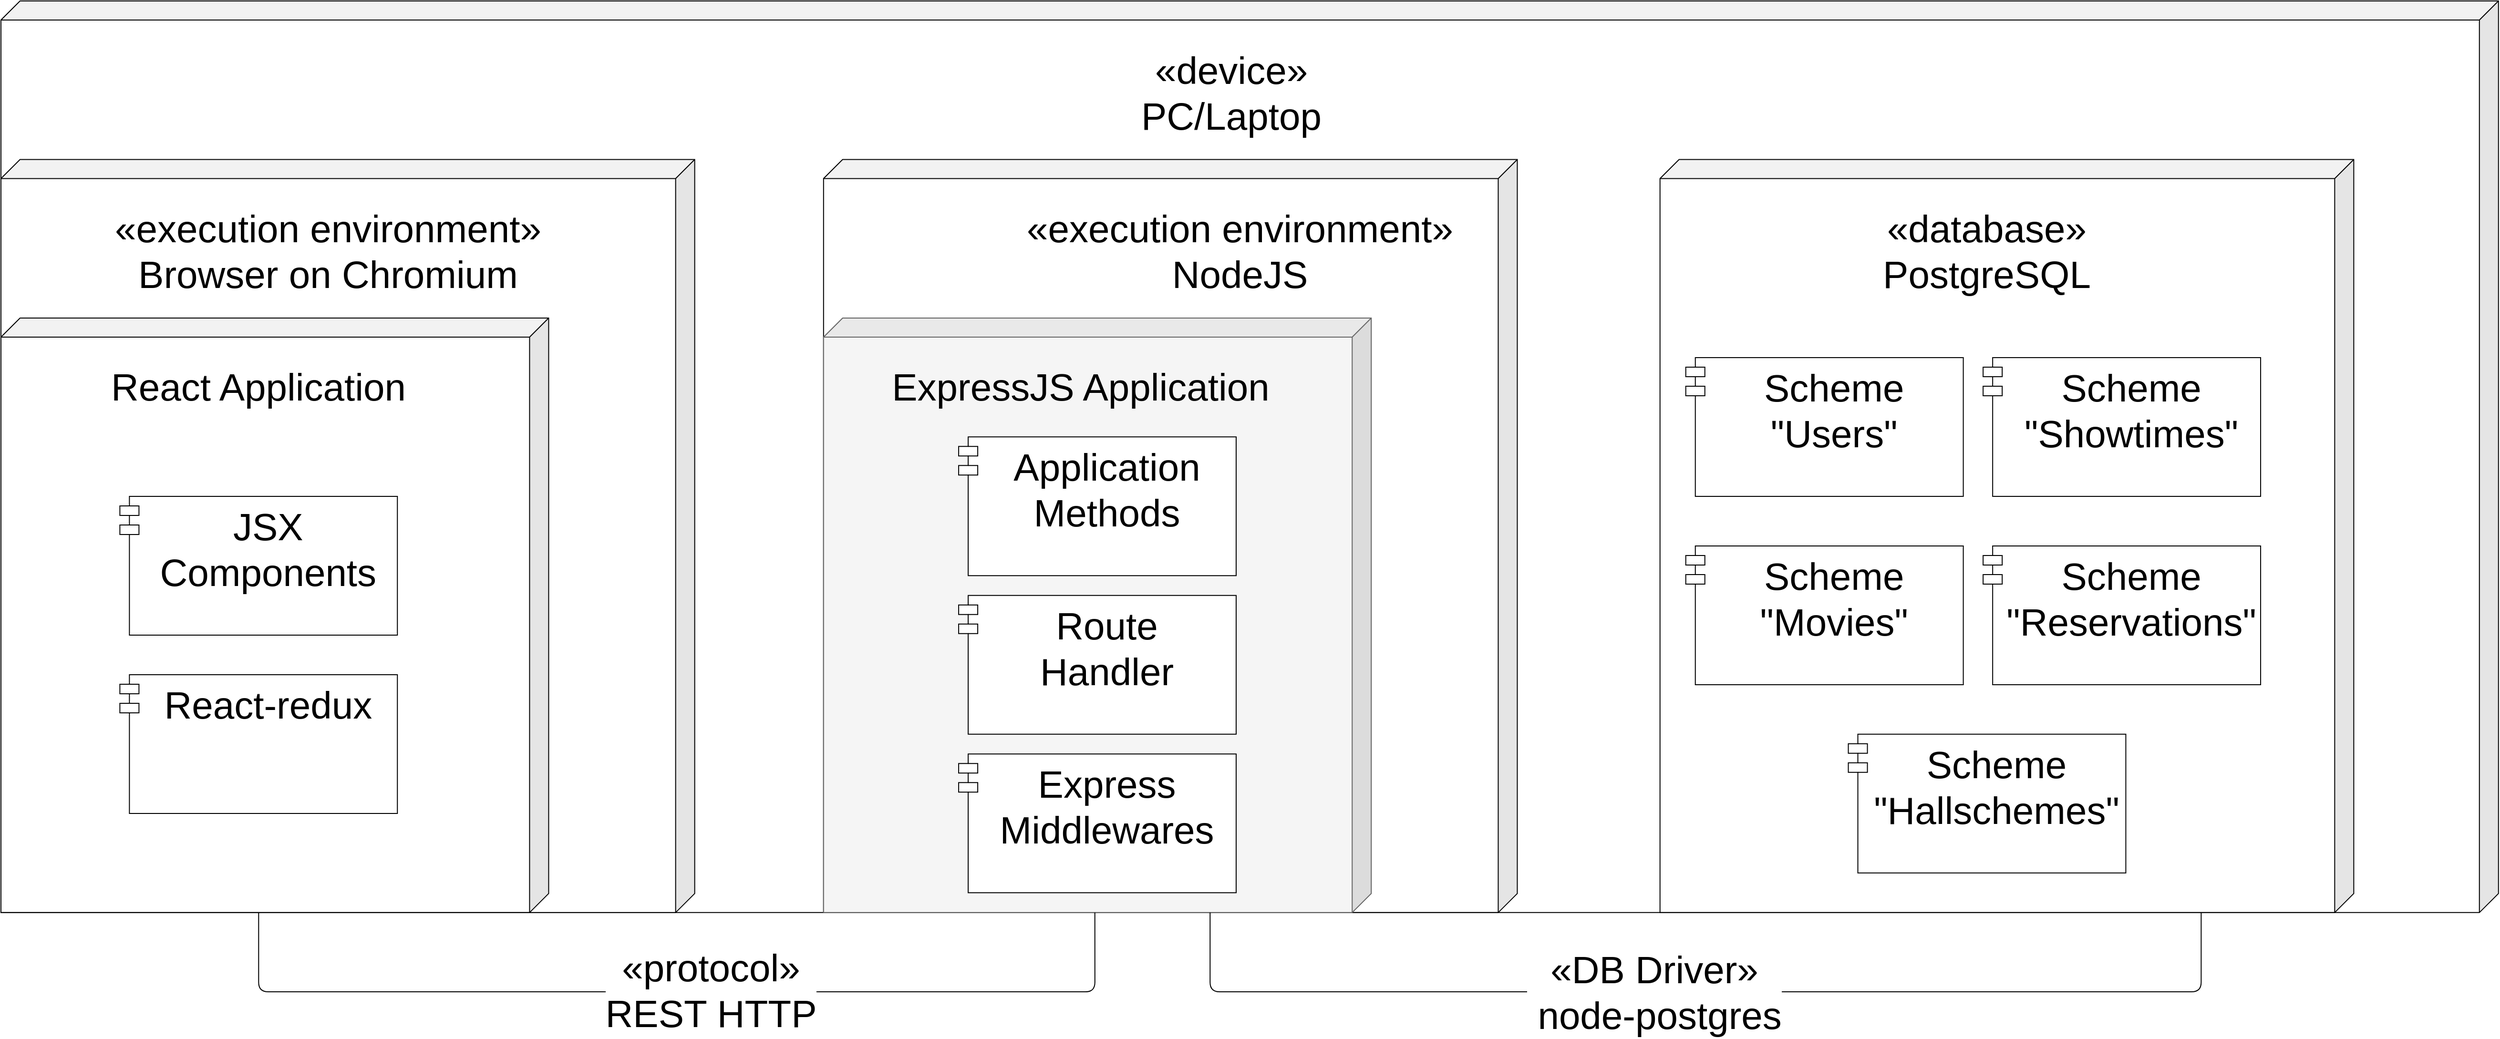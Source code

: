 <mxfile compressed="false" version="15.9.6" type="device">
  <diagram name="Page-1" id="e7e014a7-5840-1c2e-5031-d8a46d1fe8dd">
    <mxGraphModel dx="4329" dy="1747" grid="1" gridSize="10" guides="1" tooltips="1" connect="1" arrows="1" fold="1" page="1" pageScale="1" pageWidth="1169" pageHeight="826" background="#ffffff" math="0" shadow="0">
      <root>
        <mxCell id="0" />
        <mxCell id="1" parent="0" />
        <mxCell id="htOqAZJMkgFXpFxrz-X8-2" value="" style="group" vertex="1" connectable="0" parent="1">
          <mxGeometry x="-100" y="100" width="2618.4" height="1039.05" as="geometry" />
        </mxCell>
        <mxCell id="0K92tgQqKM5XLM2mHAEs-52" value="" style="group;fontSize=40;" parent="htOqAZJMkgFXpFxrz-X8-2" vertex="1" connectable="0">
          <mxGeometry width="2618.4" height="955.926" as="geometry" />
        </mxCell>
        <mxCell id="0K92tgQqKM5XLM2mHAEs-41" value="" style="shape=cube;whiteSpace=wrap;html=1;boundedLbl=1;backgroundOutline=1;darkOpacity=0.05;darkOpacity2=0.1;flipH=1;fontSize=40;" parent="0K92tgQqKM5XLM2mHAEs-52" vertex="1">
          <mxGeometry width="2618.4" height="955.926" as="geometry" />
        </mxCell>
        <mxCell id="0K92tgQqKM5XLM2mHAEs-43" value="&lt;span style=&quot;font-size: 40px;&quot;&gt;«&lt;/span&gt;&lt;span lang=&quot;EN-US&quot; style=&quot;font-size: 40px;&quot;&gt;device&lt;/span&gt;&lt;span style=&quot;font-size: 40px;&quot;&gt;»&lt;/span&gt;&lt;br style=&quot;font-size: 40px;&quot;&gt;&lt;font style=&quot;font-size: 40px;&quot;&gt;PC/Laptop&lt;/font&gt;" style="text;whiteSpace=wrap;html=1;align=center;fontSize=40;" parent="0K92tgQqKM5XLM2mHAEs-52" vertex="1">
          <mxGeometry y="41.562" width="2580.175" height="103.905" as="geometry" />
        </mxCell>
        <mxCell id="0K92tgQqKM5XLM2mHAEs-44" value="" style="shape=cube;whiteSpace=wrap;html=1;boundedLbl=1;backgroundOutline=1;darkOpacity=0.05;darkOpacity2=0.1;flipH=1;fontSize=40;" parent="htOqAZJMkgFXpFxrz-X8-2" vertex="1">
          <mxGeometry y="166.248" width="727.333" height="789.678" as="geometry" />
        </mxCell>
        <mxCell id="0K92tgQqKM5XLM2mHAEs-45" value="&lt;span style=&quot;font-size: 40px;&quot;&gt;«execution environment&lt;/span&gt;&lt;span style=&quot;font-size: 40px;&quot;&gt;»&lt;/span&gt;&lt;br style=&quot;font-size: 40px;&quot;&gt;&lt;span style=&quot;font-size: 40px;&quot;&gt;Browser on Chromium&lt;/span&gt;" style="text;whiteSpace=wrap;html=1;align=center;fontSize=40;" parent="htOqAZJMkgFXpFxrz-X8-2" vertex="1">
          <mxGeometry y="207.81" width="685.771" height="103.905" as="geometry" />
        </mxCell>
        <mxCell id="0K92tgQqKM5XLM2mHAEs-46" value="" style="shape=cube;whiteSpace=wrap;html=1;boundedLbl=1;backgroundOutline=1;darkOpacity=0.05;darkOpacity2=0.1;flipH=1;fillOpacity=50;fontSize=40;" parent="htOqAZJMkgFXpFxrz-X8-2" vertex="1">
          <mxGeometry y="332.496" width="574.219" height="623.43" as="geometry" />
        </mxCell>
        <mxCell id="0K92tgQqKM5XLM2mHAEs-47" value="&lt;span style=&quot;font-size: 40px;&quot;&gt;React Application&lt;/span&gt;" style="text;whiteSpace=wrap;html=1;align=center;fontSize=40;" parent="htOqAZJMkgFXpFxrz-X8-2" vertex="1">
          <mxGeometry y="374.058" width="540.305" height="103.905" as="geometry" />
        </mxCell>
        <mxCell id="0K92tgQqKM5XLM2mHAEs-48" value="JSX &#xa;Components" style="shape=module;align=left;spacingLeft=20;align=center;verticalAlign=top;fontSize=40;" parent="htOqAZJMkgFXpFxrz-X8-2" vertex="1">
          <mxGeometry x="124.686" y="519.525" width="290.933" height="145.467" as="geometry" />
        </mxCell>
        <mxCell id="0K92tgQqKM5XLM2mHAEs-49" value="React-redux" style="shape=module;align=left;spacingLeft=20;align=center;verticalAlign=top;fontSize=40;" parent="htOqAZJMkgFXpFxrz-X8-2" vertex="1">
          <mxGeometry x="124.686" y="706.554" width="290.933" height="145.467" as="geometry" />
        </mxCell>
        <mxCell id="0K92tgQqKM5XLM2mHAEs-50" value="" style="shape=cube;whiteSpace=wrap;html=1;boundedLbl=1;backgroundOutline=1;darkOpacity=0.05;darkOpacity2=0.1;flipH=1;fillOpacity=50;fontSize=40;" parent="htOqAZJMkgFXpFxrz-X8-2" vertex="1">
          <mxGeometry x="862.41" y="166.248" width="727.333" height="789.678" as="geometry" />
        </mxCell>
        <mxCell id="0K92tgQqKM5XLM2mHAEs-51" value="" style="shape=cube;whiteSpace=wrap;html=1;boundedLbl=1;backgroundOutline=1;darkOpacity=0.05;darkOpacity2=0.1;flipH=1;fillOpacity=50;fontSize=40;" parent="htOqAZJMkgFXpFxrz-X8-2" vertex="1">
          <mxGeometry x="1739.366" y="166.248" width="727.333" height="789.678" as="geometry" />
        </mxCell>
        <mxCell id="0K92tgQqKM5XLM2mHAEs-55" value="" style="shape=cube;whiteSpace=wrap;html=1;boundedLbl=1;backgroundOutline=1;darkOpacity=0.05;darkOpacity2=0.1;flipH=1;fillColor=#f5f5f5;strokeColor=#666666;fontColor=#333333;fontSize=40;" parent="htOqAZJMkgFXpFxrz-X8-2" vertex="1">
          <mxGeometry x="862.41" y="332.496" width="574.219" height="623.43" as="geometry" />
        </mxCell>
        <mxCell id="0K92tgQqKM5XLM2mHAEs-56" value="&lt;span style=&quot;font-size: 40px;&quot;&gt;«execution environment&lt;/span&gt;&lt;span style=&quot;font-size: 40px;&quot;&gt;»&lt;/span&gt;&lt;br style=&quot;font-size: 40px;&quot;&gt;&lt;span style=&quot;font-size: 40px;&quot;&gt;NodeJS&lt;/span&gt;" style="text;whiteSpace=wrap;html=1;align=center;fontSize=40;" parent="htOqAZJMkgFXpFxrz-X8-2" vertex="1">
          <mxGeometry x="955.924" y="207.81" width="685.771" height="103.905" as="geometry" />
        </mxCell>
        <mxCell id="0K92tgQqKM5XLM2mHAEs-57" value="&lt;span style=&quot;font-size: 40px;&quot;&gt;«database&lt;/span&gt;&lt;span style=&quot;font-size: 40px;&quot;&gt;»&lt;/span&gt;&lt;br style=&quot;font-size: 40px;&quot;&gt;&lt;span style=&quot;font-size: 40px;&quot;&gt;PostgreSQL&lt;/span&gt;" style="text;whiteSpace=wrap;html=1;align=center;fontSize=40;" parent="htOqAZJMkgFXpFxrz-X8-2" vertex="1">
          <mxGeometry x="1739.366" y="207.81" width="685.771" height="103.905" as="geometry" />
        </mxCell>
        <mxCell id="0K92tgQqKM5XLM2mHAEs-58" value="&lt;span style=&quot;font-size: 40px;&quot;&gt;ExpressJS Application&lt;/span&gt;" style="text;whiteSpace=wrap;html=1;align=center;fontSize=40;" parent="htOqAZJMkgFXpFxrz-X8-2" vertex="1">
          <mxGeometry x="862.41" y="374.058" width="540.305" height="103.905" as="geometry" />
        </mxCell>
        <mxCell id="0K92tgQqKM5XLM2mHAEs-59" value="Route &#xa;Handler" style="shape=module;align=left;spacingLeft=20;align=center;verticalAlign=top;fontSize=40;" parent="htOqAZJMkgFXpFxrz-X8-2" vertex="1">
          <mxGeometry x="1004.052" y="623.43" width="290.933" height="145.467" as="geometry" />
        </mxCell>
        <mxCell id="0K92tgQqKM5XLM2mHAEs-60" value="Express &#xa;Middlewares" style="shape=module;align=left;spacingLeft=20;align=center;verticalAlign=top;fontSize=40;" parent="htOqAZJMkgFXpFxrz-X8-2" vertex="1">
          <mxGeometry x="1004.052" y="789.678" width="290.933" height="145.467" as="geometry" />
        </mxCell>
        <mxCell id="0K92tgQqKM5XLM2mHAEs-61" value="Application&#xa;Methods" style="shape=module;align=left;spacingLeft=20;align=center;verticalAlign=top;fontSize=40;" parent="htOqAZJMkgFXpFxrz-X8-2" vertex="1">
          <mxGeometry x="1004.052" y="457.182" width="290.933" height="145.467" as="geometry" />
        </mxCell>
        <mxCell id="0K92tgQqKM5XLM2mHAEs-62" value="Scheme&#xa;&quot;Users&quot;" style="shape=module;align=left;spacingLeft=20;align=center;verticalAlign=top;fontSize=40;" parent="htOqAZJMkgFXpFxrz-X8-2" vertex="1">
          <mxGeometry x="1766.381" y="374.058" width="290.933" height="145.467" as="geometry" />
        </mxCell>
        <mxCell id="0K92tgQqKM5XLM2mHAEs-63" value="Scheme&#xa;&quot;Movies&quot;" style="shape=module;align=left;spacingLeft=20;align=center;verticalAlign=top;fontSize=40;" parent="htOqAZJMkgFXpFxrz-X8-2" vertex="1">
          <mxGeometry x="1766.381" y="571.478" width="290.933" height="145.467" as="geometry" />
        </mxCell>
        <mxCell id="0K92tgQqKM5XLM2mHAEs-64" value="Scheme&#xa;&quot;Hallschemes&quot;" style="shape=module;align=left;spacingLeft=20;align=center;verticalAlign=top;fontSize=40;" parent="htOqAZJMkgFXpFxrz-X8-2" vertex="1">
          <mxGeometry x="1936.785" y="768.897" width="290.933" height="145.467" as="geometry" />
        </mxCell>
        <mxCell id="0K92tgQqKM5XLM2mHAEs-66" value="Scheme&#xa;&quot;Reservations&quot;" style="shape=module;align=left;spacingLeft=20;align=center;verticalAlign=top;fontSize=40;" parent="htOqAZJMkgFXpFxrz-X8-2" vertex="1">
          <mxGeometry x="2078.095" y="571.478" width="290.933" height="145.467" as="geometry" />
        </mxCell>
        <mxCell id="0K92tgQqKM5XLM2mHAEs-67" value="Scheme&#xa;&quot;Showtimes&quot;" style="shape=module;align=left;spacingLeft=20;align=center;verticalAlign=top;fontSize=40;" parent="htOqAZJMkgFXpFxrz-X8-2" vertex="1">
          <mxGeometry x="2078.095" y="374.058" width="290.933" height="145.467" as="geometry" />
        </mxCell>
        <mxCell id="0K92tgQqKM5XLM2mHAEs-68" value="" style="endArrow=none;html=1;fontSize=40;edgeStyle=orthogonalEdgeStyle;" parent="htOqAZJMkgFXpFxrz-X8-2" source="0K92tgQqKM5XLM2mHAEs-55" target="0K92tgQqKM5XLM2mHAEs-51" edge="1">
          <mxGeometry width="50" height="50" relative="1" as="geometry">
            <mxPoint x="1662.476" y="1142.955" as="sourcePoint" />
            <mxPoint x="1766.381" y="1039.05" as="targetPoint" />
            <Array as="points">
              <mxPoint x="1267.638" y="1039.05" />
              <mxPoint x="2306.686" y="1039.05" />
            </Array>
          </mxGeometry>
        </mxCell>
        <mxCell id="0K92tgQqKM5XLM2mHAEs-74" value="&lt;span style=&quot;font-size: 40px;&quot;&gt;«DB Driver&lt;/span&gt;&lt;span style=&quot;font-size: 40px;&quot;&gt;»&lt;br style=&quot;font-size: 40px;&quot;&gt;&lt;/span&gt;&lt;span style=&quot;font-size: 40px;&quot;&gt;&amp;nbsp;node-postgres&lt;/span&gt;" style="edgeLabel;html=1;align=center;verticalAlign=middle;resizable=0;points=[];fontSize=40;labelBackgroundColor=#ffffff;" parent="0K92tgQqKM5XLM2mHAEs-68" vertex="1" connectable="0">
          <mxGeometry x="-0.091" relative="1" as="geometry">
            <mxPoint as="offset" />
          </mxGeometry>
        </mxCell>
        <mxCell id="0K92tgQqKM5XLM2mHAEs-69" value="" style="endArrow=none;fontSize=40;edgeStyle=orthogonalEdgeStyle;html=1;" parent="htOqAZJMkgFXpFxrz-X8-2" source="0K92tgQqKM5XLM2mHAEs-46" edge="1">
          <mxGeometry width="50" height="50" relative="1" as="geometry">
            <mxPoint x="207.802" y="955.926" as="sourcePoint" />
            <mxPoint x="1146.857" y="955.926" as="targetPoint" />
            <Array as="points">
              <mxPoint x="270.152" y="1039.05" />
              <mxPoint x="1147.109" y="1039.05" />
            </Array>
          </mxGeometry>
        </mxCell>
        <mxCell id="0K92tgQqKM5XLM2mHAEs-72" value="&lt;span style=&quot;font-size: 40px;&quot;&gt;«protocol&lt;/span&gt;&lt;span style=&quot;font-size: 40px;&quot;&gt;&lt;span style=&quot;font-size: 40px;&quot;&gt;»&lt;br style=&quot;font-size: 40px;&quot;&gt;&lt;/span&gt;&lt;span style=&quot;font-size: 40px;&quot;&gt;REST HTTP&lt;/span&gt;&lt;br style=&quot;font-size: 40px;&quot;&gt;&lt;/span&gt;" style="edgeLabel;html=1;align=center;verticalAlign=middle;resizable=0;points=[];fontSize=40;labelBackgroundColor=#ffffff;" parent="0K92tgQqKM5XLM2mHAEs-69" vertex="1" connectable="0">
          <mxGeometry x="0.067" y="2" relative="1" as="geometry">
            <mxPoint as="offset" />
          </mxGeometry>
        </mxCell>
      </root>
    </mxGraphModel>
  </diagram>
</mxfile>
